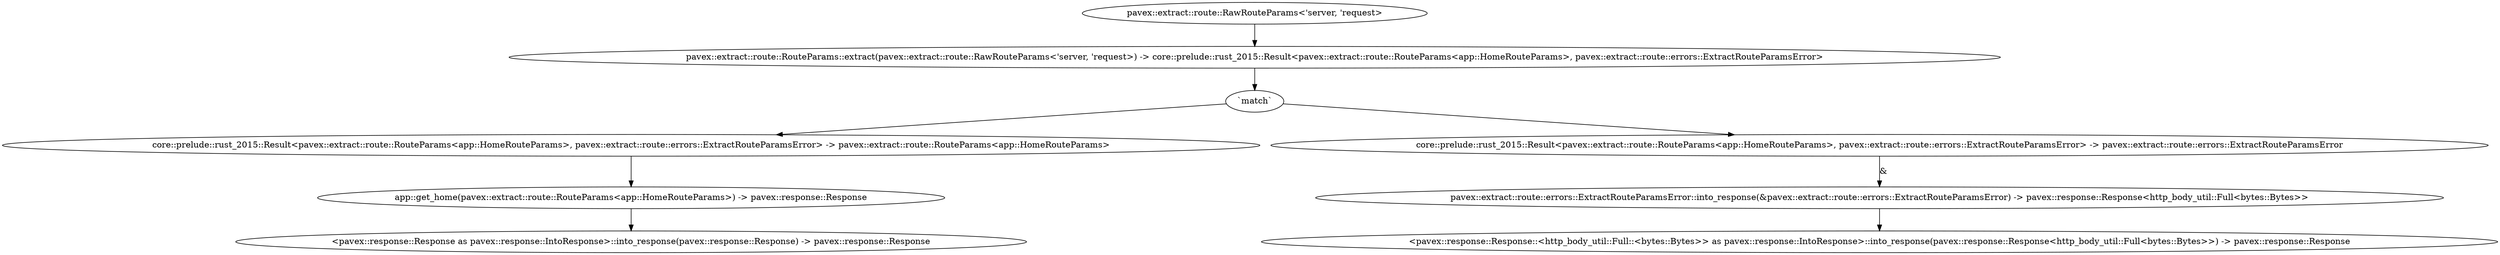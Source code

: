 digraph "GET /home/:home_id - 0" {
    0 [ label = "app::get_home(pavex::extract::route::RouteParams<app::HomeRouteParams>) -> pavex::response::Response"]
    1 [ label = "core::prelude::rust_2015::Result<pavex::extract::route::RouteParams<app::HomeRouteParams>, pavex::extract::route::errors::ExtractRouteParamsError> -> pavex::extract::route::RouteParams<app::HomeRouteParams>"]
    2 [ label = "pavex::extract::route::RouteParams::extract(pavex::extract::route::RawRouteParams<'server, 'request>) -> core::prelude::rust_2015::Result<pavex::extract::route::RouteParams<app::HomeRouteParams>, pavex::extract::route::errors::ExtractRouteParamsError>"]
    3 [ label = "pavex::extract::route::RawRouteParams<'server, 'request>"]
    4 [ label = "<pavex::response::Response as pavex::response::IntoResponse>::into_response(pavex::response::Response) -> pavex::response::Response"]
    5 [ label = "core::prelude::rust_2015::Result<pavex::extract::route::RouteParams<app::HomeRouteParams>, pavex::extract::route::errors::ExtractRouteParamsError> -> pavex::extract::route::errors::ExtractRouteParamsError"]
    6 [ label = "pavex::extract::route::errors::ExtractRouteParamsError::into_response(&pavex::extract::route::errors::ExtractRouteParamsError) -> pavex::response::Response<http_body_util::Full<bytes::Bytes>>"]
    7 [ label = "<pavex::response::Response::<http_body_util::Full::<bytes::Bytes>> as pavex::response::IntoResponse>::into_response(pavex::response::Response<http_body_util::Full<bytes::Bytes>>) -> pavex::response::Response"]
    8 [ label = "`match`"]
    1 -> 0 [ ]
    8 -> 5 [ ]
    3 -> 2 [ ]
    0 -> 4 [ ]
    8 -> 1 [ ]
    5 -> 6 [ label = "&"]
    6 -> 7 [ ]
    2 -> 8 [ ]
}

digraph "* /home/:home_id - 0" {
    0 [ label = "pavex::router::default_fallback() -> pavex::response::Response<http_body_util::Empty<bytes::Bytes>>"]
    1 [ label = "<pavex::response::Response::<http_body_util::Empty::<bytes::Bytes>> as pavex::response::IntoResponse>::into_response(pavex::response::Response<http_body_util::Empty<bytes::Bytes>>) -> pavex::response::Response"]
    0 -> 1 [ ]
}

digraph "GET /home/:home_id/room/:room_id - 0" {
    0 [ label = "app::get_room(pavex::extract::route::RouteParams<app::RoomRouteParams>) -> pavex::response::Response"]
    1 [ label = "core::prelude::rust_2015::Result<pavex::extract::route::RouteParams<app::RoomRouteParams>, pavex::extract::route::errors::ExtractRouteParamsError> -> pavex::extract::route::RouteParams<app::RoomRouteParams>"]
    2 [ label = "pavex::extract::route::RouteParams::extract(pavex::extract::route::RawRouteParams<'server, 'request>) -> core::prelude::rust_2015::Result<pavex::extract::route::RouteParams<app::RoomRouteParams>, pavex::extract::route::errors::ExtractRouteParamsError>"]
    3 [ label = "pavex::extract::route::RawRouteParams<'server, 'request>"]
    4 [ label = "<pavex::response::Response as pavex::response::IntoResponse>::into_response(pavex::response::Response) -> pavex::response::Response"]
    5 [ label = "core::prelude::rust_2015::Result<pavex::extract::route::RouteParams<app::RoomRouteParams>, pavex::extract::route::errors::ExtractRouteParamsError> -> pavex::extract::route::errors::ExtractRouteParamsError"]
    6 [ label = "pavex::extract::route::errors::ExtractRouteParamsError::into_response(&pavex::extract::route::errors::ExtractRouteParamsError) -> pavex::response::Response<http_body_util::Full<bytes::Bytes>>"]
    7 [ label = "<pavex::response::Response::<http_body_util::Full::<bytes::Bytes>> as pavex::response::IntoResponse>::into_response(pavex::response::Response<http_body_util::Full<bytes::Bytes>>) -> pavex::response::Response"]
    8 [ label = "`match`"]
    1 -> 0 [ ]
    8 -> 5 [ ]
    3 -> 2 [ ]
    0 -> 4 [ ]
    8 -> 1 [ ]
    5 -> 6 [ label = "&"]
    6 -> 7 [ ]
    2 -> 8 [ ]
}

digraph "* /home/:home_id/room/:room_id - 0" {
    0 [ label = "pavex::router::default_fallback() -> pavex::response::Response<http_body_util::Empty<bytes::Bytes>>"]
    1 [ label = "<pavex::response::Response::<http_body_util::Empty::<bytes::Bytes>> as pavex::response::IntoResponse>::into_response(pavex::response::Response<http_body_util::Empty<bytes::Bytes>>) -> pavex::response::Response"]
    0 -> 1 [ ]
}

digraph "GET /town/*town - 0" {
    0 [ label = "app::get_town(pavex::extract::route::RouteParams<app::TownRouteParams<'_>>) -> pavex::response::Response"]
    1 [ label = "core::prelude::rust_2015::Result<pavex::extract::route::RouteParams<app::TownRouteParams<'_>>, pavex::extract::route::errors::ExtractRouteParamsError> -> pavex::extract::route::RouteParams<app::TownRouteParams<'_>>"]
    2 [ label = "pavex::extract::route::RouteParams::extract(pavex::extract::route::RawRouteParams<'server, 'request>) -> core::prelude::rust_2015::Result<pavex::extract::route::RouteParams<app::TownRouteParams<'_>>, pavex::extract::route::errors::ExtractRouteParamsError>"]
    3 [ label = "pavex::extract::route::RawRouteParams<'server, 'request>"]
    4 [ label = "<pavex::response::Response as pavex::response::IntoResponse>::into_response(pavex::response::Response) -> pavex::response::Response"]
    5 [ label = "core::prelude::rust_2015::Result<pavex::extract::route::RouteParams<app::TownRouteParams<'_>>, pavex::extract::route::errors::ExtractRouteParamsError> -> pavex::extract::route::errors::ExtractRouteParamsError"]
    6 [ label = "pavex::extract::route::errors::ExtractRouteParamsError::into_response(&pavex::extract::route::errors::ExtractRouteParamsError) -> pavex::response::Response<http_body_util::Full<bytes::Bytes>>"]
    7 [ label = "<pavex::response::Response::<http_body_util::Full::<bytes::Bytes>> as pavex::response::IntoResponse>::into_response(pavex::response::Response<http_body_util::Full<bytes::Bytes>>) -> pavex::response::Response"]
    8 [ label = "`match`"]
    1 -> 0 [ ]
    8 -> 5 [ ]
    3 -> 2 [ ]
    0 -> 4 [ ]
    8 -> 1 [ ]
    5 -> 6 [ label = "&"]
    6 -> 7 [ ]
    2 -> 8 [ ]
}

digraph "* /town/*town - 0" {
    0 [ label = "pavex::router::default_fallback() -> pavex::response::Response<http_body_util::Empty<bytes::Bytes>>"]
    1 [ label = "<pavex::response::Response::<http_body_util::Empty::<bytes::Bytes>> as pavex::response::IntoResponse>::into_response(pavex::response::Response<http_body_util::Empty<bytes::Bytes>>) -> pavex::response::Response"]
    0 -> 1 [ ]
}

digraph app_state {
    0 [ label = "crate::ApplicationState() -> crate::ApplicationState"]
}